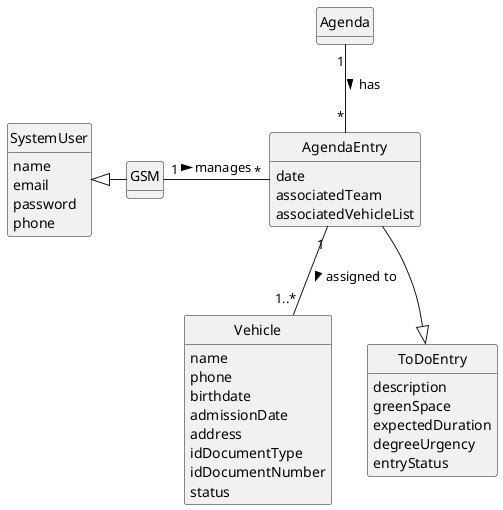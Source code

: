 @startuml
skinparam monochrome true
skinparam packageStyle rectangle
skinparam shadowing false

'left to right direction

skinparam classAttributeIconSize 0

hide circle
hide methods

class SystemUser {
    name
    email
    password
    phone

}
class Agenda {
}


class AgendaEntry {
    date
    associatedTeam
    associatedVehicleList
}
class Vehicle{
      name
      phone
      birthdate
      admissionDate
      address
      idDocumentType
      idDocumentNumber
      status
}




class ToDoEntry{
    description
         greenSpace
         expectedDuration
         degreeUrgency
         entryStatus
}
class GSM {
}


SystemUser <|- GSM
AgendaEntry"1"-- "1..*" Vehicle: assigned to >
AgendaEntry --|> ToDoEntry
Agenda "1" -- "*" AgendaEntry : has >
GSM"1" - "*" AgendaEntry: manages >
@enduml